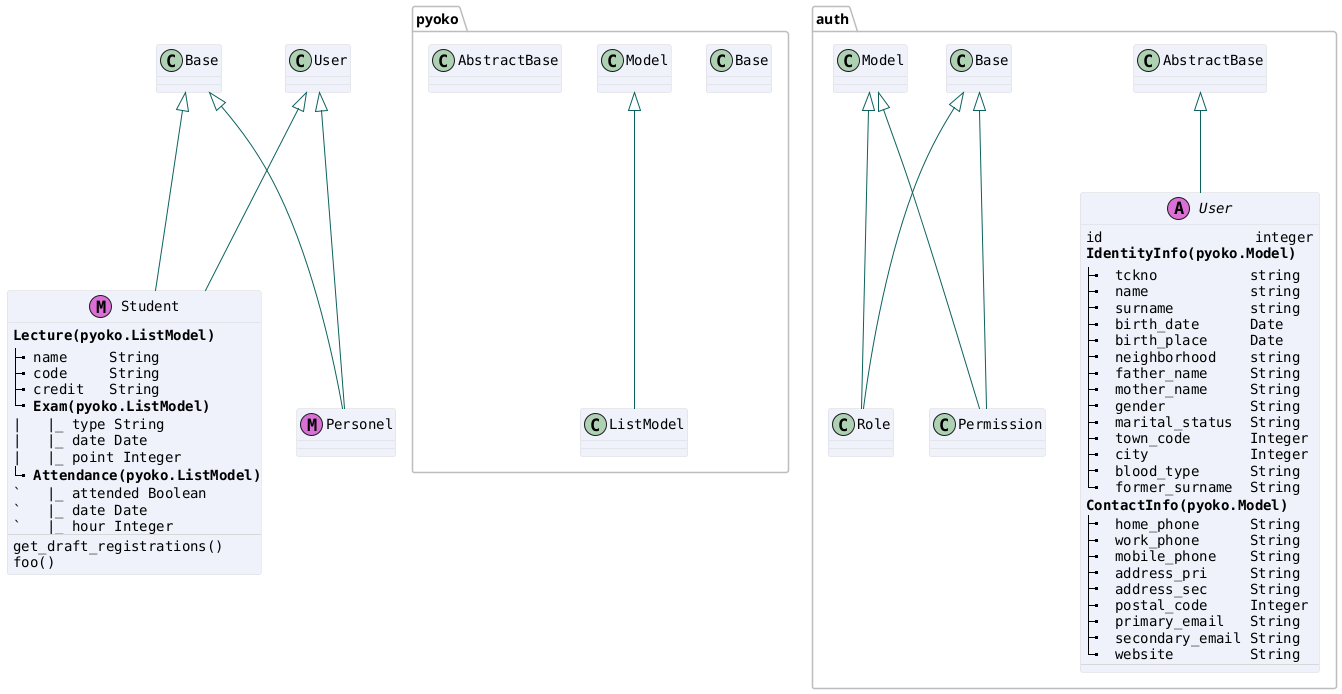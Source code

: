 @startuml

skinparam classAttributeFontName Monospaced
skinparam classBackgroundColor #EFF2FB
skinparam classBorderColor #D8D8D8
skinparam packageBorderColor #BDBDBD
skinparam classArrowColor #0B615E
skinparam shadowing false
skinparam tabSize 1
'skinparam monochrome true
'skinparam nodesep 100
skinparam ranksep 100

package pyoko{
    class Base{
    }
    class Model{

    }
    class AbstractBase{
    }
    class ListModel extends Model{
    }

}

package auth{

abstract class User <<(A,orchid)>> extends AbstractBase{
id                  integer
**IdentityInfo(pyoko.Model)**
|_  tckno           string
|_  name            string
|_  surname         string
|_  birth_date      Date
|_  birth_place     Date
|_  neighborhood    string
|_  father_name     String
|_  mother_name     String
|_  gender          String
|_  marital_status  String
|_  town_code       Integer
|_  city            Integer
|_  blood_type      String
|_  former_surname  String
**ContactInfo(pyoko.Model)**
|_  home_phone      String
|_  work_phone      String
|_  mobile_phone    String
|_  address_pri     String
|_  address_sec     String
|_  postal_code     Integer
|_  primary_email   String
|_  secondary_email String
|_  website         String
--
}

class Role extends Base, Model{
}

class Permission extends Base, Model{
}

}

class Student <<(M,orchid)>> extends Base, User {
**Lecture(pyoko.ListModel)**
|_ name     String
|_ code     String
|_ credit   String
|_ **Exam(pyoko.ListModel)**
|   |_ type String
|   |_ date Date
|   |_ point Integer
|_ **Attendance(pyoko.ListModel)**
`   |_ attended Boolean
`   |_ date Date
`   |_ hour Integer
--
get_draft_registrations()
foo()
}

class Personel <<(M,orchid)>> extends Base, User{

}




@enduml
